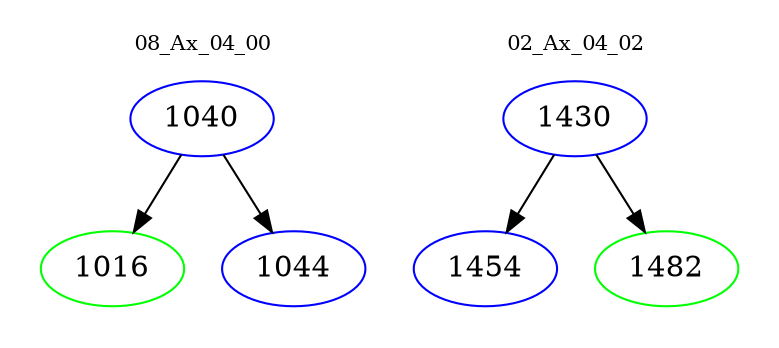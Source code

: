 digraph{
subgraph cluster_0 {
color = white
label = "08_Ax_04_00";
fontsize=10;
T0_1040 [label="1040", color="blue"]
T0_1040 -> T0_1016 [color="black"]
T0_1016 [label="1016", color="green"]
T0_1040 -> T0_1044 [color="black"]
T0_1044 [label="1044", color="blue"]
}
subgraph cluster_1 {
color = white
label = "02_Ax_04_02";
fontsize=10;
T1_1430 [label="1430", color="blue"]
T1_1430 -> T1_1454 [color="black"]
T1_1454 [label="1454", color="blue"]
T1_1430 -> T1_1482 [color="black"]
T1_1482 [label="1482", color="green"]
}
}
